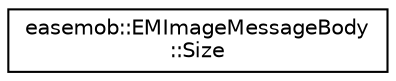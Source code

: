 digraph "Graphical Class Hierarchy"
{
  edge [fontname="Helvetica",fontsize="10",labelfontname="Helvetica",labelfontsize="10"];
  node [fontname="Helvetica",fontsize="10",shape=record];
  rankdir="LR";
  Node1 [label="easemob::EMImageMessageBody\l::Size",height=0.2,width=0.4,color="black", fillcolor="white", style="filled",URL="$structeasemob_1_1EMImageMessageBody_1_1Size.html"];
}
